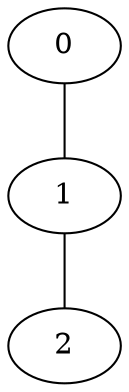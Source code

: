 graph sample_graph {
	0[fillcolor=white];
	1[fillcolor=white];
	2[fillcolor=white];
	0--1;
	1--2;
	}
